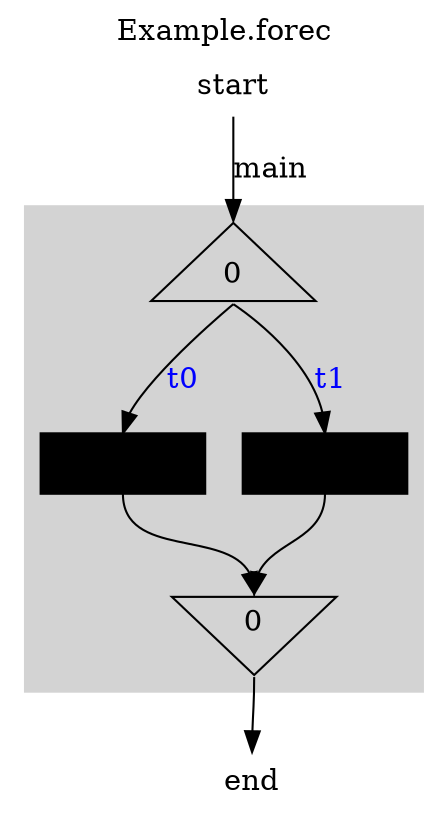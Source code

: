 digraph "Example" {
	ordering = out

	labeljust = l
	node [shape = box, fixedsize = true, height = 0.7, width = 1.1]

	start [shape = plaintext, height = 0.4]

	start -> par0_0Start [label = main, headport = n, tailport = s, weight = 2]
	subgraph cluster_par0_0 {
		style = filled
		color = lightgrey

		par0_0Start [label = 0, shape = triangle]
		par0_0End [label = 0, shape = invtriangle]

		par0_0Start -> pause0_0 [label = t0, fontcolor = blue, sametail = 0, headport = n, tailport = s]
		pause0_0 [label = "", shape = box, height = 0.4, style = filled, fillcolor = black]
		pause0_0 -> par0_0End [headport = n, tailport = s]

		par0_0Start -> pause1_2 [label = t1, fontcolor = blue, sametail = 0, headport = n, tailport = s]
		pause1_2 [label = "", shape = box, height = 0.4, style = filled, fillcolor = black]
		pause1_2 -> par0_0End [headport = n, tailport = s]
	}
	{
		edge[style = invis]
		par0_0Start -> {pause0_0 pause1_2}
		{pause0_0 pause1_2} -> par0_0End
	}
	par0_0End -> end [headport = n, tailport = s]

	end [shape = plaintext, height = 0.4]
	{
		edge[style = invis]
		start -> par0_0Start
		par0_0End -> end
	}
	label = "Example.forec"
	labelloc = t
	labeljust = c
}
